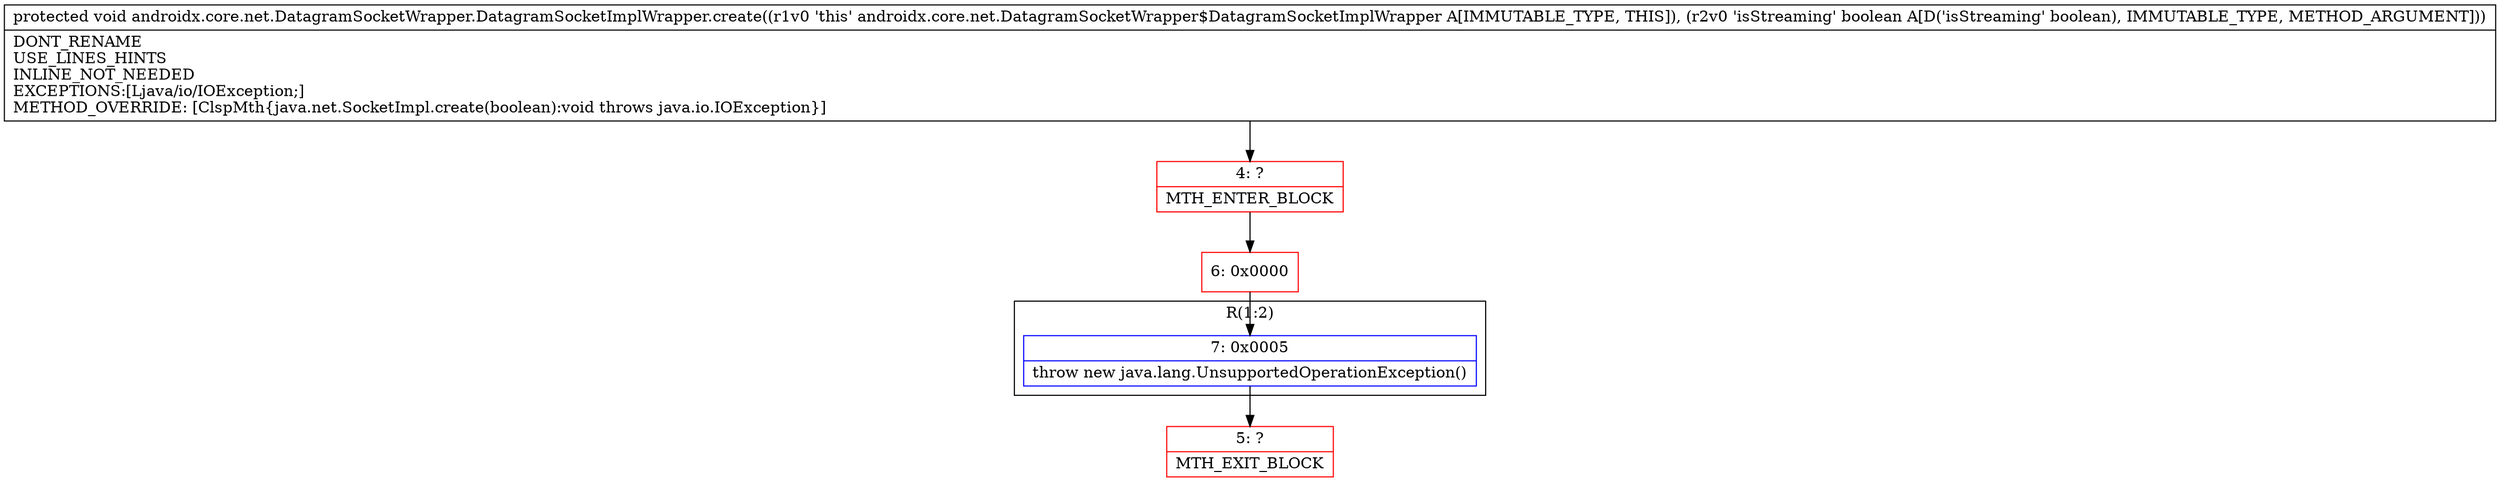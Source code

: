 digraph "CFG forandroidx.core.net.DatagramSocketWrapper.DatagramSocketImplWrapper.create(Z)V" {
subgraph cluster_Region_1531038505 {
label = "R(1:2)";
node [shape=record,color=blue];
Node_7 [shape=record,label="{7\:\ 0x0005|throw new java.lang.UnsupportedOperationException()\l}"];
}
Node_4 [shape=record,color=red,label="{4\:\ ?|MTH_ENTER_BLOCK\l}"];
Node_6 [shape=record,color=red,label="{6\:\ 0x0000}"];
Node_5 [shape=record,color=red,label="{5\:\ ?|MTH_EXIT_BLOCK\l}"];
MethodNode[shape=record,label="{protected void androidx.core.net.DatagramSocketWrapper.DatagramSocketImplWrapper.create((r1v0 'this' androidx.core.net.DatagramSocketWrapper$DatagramSocketImplWrapper A[IMMUTABLE_TYPE, THIS]), (r2v0 'isStreaming' boolean A[D('isStreaming' boolean), IMMUTABLE_TYPE, METHOD_ARGUMENT]))  | DONT_RENAME\lUSE_LINES_HINTS\lINLINE_NOT_NEEDED\lEXCEPTIONS:[Ljava\/io\/IOException;]\lMETHOD_OVERRIDE: [ClspMth\{java.net.SocketImpl.create(boolean):void throws java.io.IOException\}]\l}"];
MethodNode -> Node_4;Node_7 -> Node_5;
Node_4 -> Node_6;
Node_6 -> Node_7;
}

